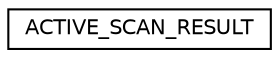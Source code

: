 digraph "Graphical Class Hierarchy"
{
  edge [fontname="Helvetica",fontsize="10",labelfontname="Helvetica",labelfontsize="10"];
  node [fontname="Helvetica",fontsize="10",shape=record];
  rankdir="LR";
  Node1 [label="ACTIVE_SCAN_RESULT",height=0.2,width=0.4,color="black", fillcolor="white", style="filled",URL="$struct_a_c_t_i_v_e___s_c_a_n___r_e_s_u_l_t.html"];
}
